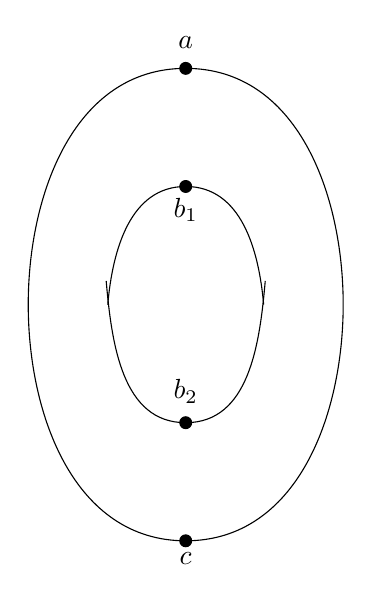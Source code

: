 \begin{tikzpicture}
	%Draw the torus
	\draw [] (0,3) to [out=0,in=90] (2,0) to [out=270,in=0] (0,-3) to [out=180,in=270] (-2,0) to [out=90,in=180] (0,3);
	\draw [] (-1.01,0.3) to [out=275,in=180] (0,-1.5) to [out=0,in=265] (1.01,0.3);
	\draw [] (-0.99,0) to [out=85,in=180] (0,1.5) to [out=0,in=95] (0.99,0);

	%Critical point a
	\draw [fill] (0,3) circle [radius=0.75mm]
	node [label={[above]$a$}] {};
	%Critical point b_1
	\draw [fill] (0,1.5) circle [radius=0.75mm]
	node [label={[below,yshift=-1.5mm]$b_1$}] {};
	%Critical point b_2
	\draw [fill] (0,-1.5) circle [radius=0.75mm]
	node [label={[above]$b_2$}] {};
	%Critical point c
	\draw [fill] (0,-3) circle [radius=0.75mm]
	node [label={[below,yshift=-1.5mm]$c$}] {};
\end{tikzpicture}
